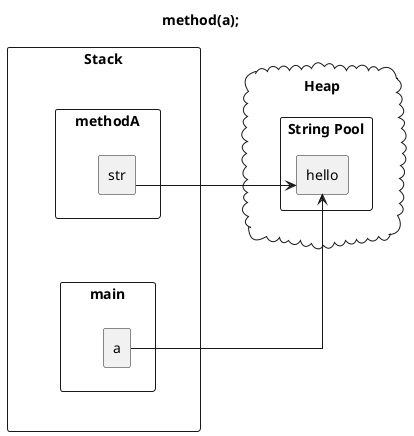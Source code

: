 @startuml
skinparam linetype ortho

title method(a);

rectangle "Stack" {
	rectangle "methodA" {
		rectangle "str"
	}

	rectangle "main" {
		rectangle "a"
	}

	methodA -[hidden]d- main
}

cloud "Heap" {
	rectangle "String Pool" {
		rectangle "hello"
	}
}

Stack -[hidden]r-Heap
a -r-> hello
str -u-> hello

@enduml